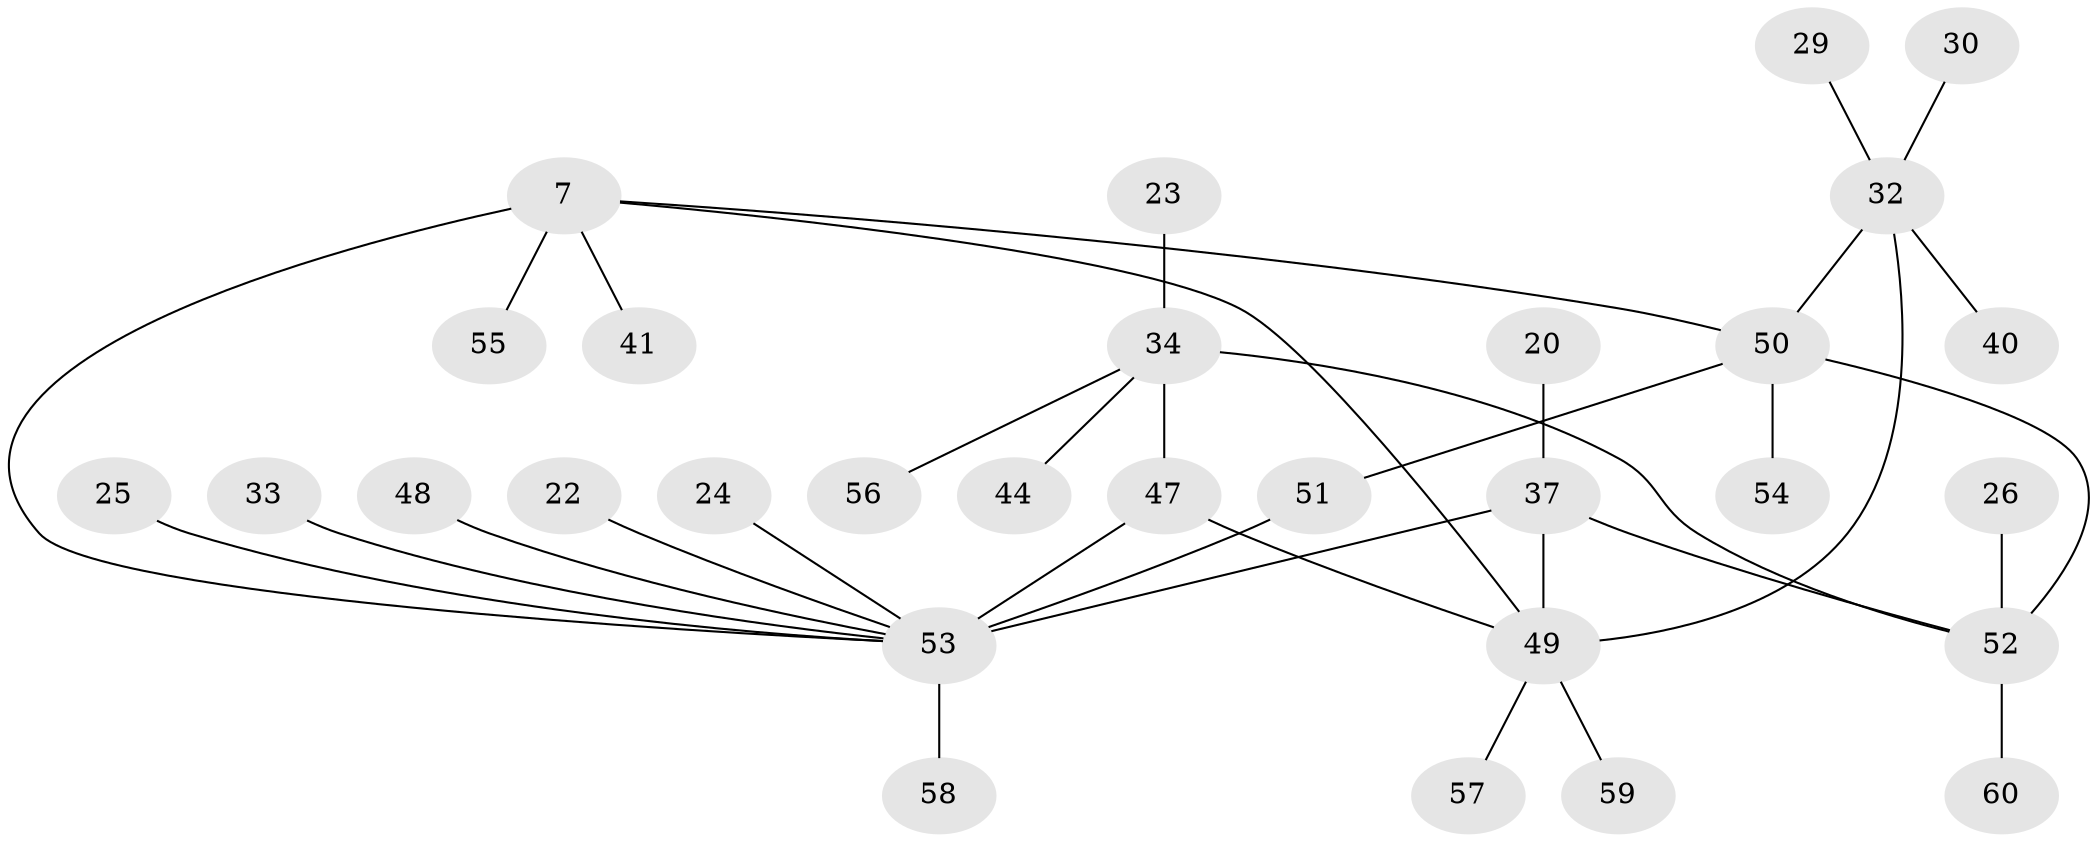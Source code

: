 // original degree distribution, {7: 0.016666666666666666, 4: 0.03333333333333333, 5: 0.13333333333333333, 10: 0.016666666666666666, 6: 0.03333333333333333, 9: 0.016666666666666666, 1: 0.55, 3: 0.05, 2: 0.15}
// Generated by graph-tools (version 1.1) at 2025/54/03/09/25 04:54:02]
// undirected, 30 vertices, 35 edges
graph export_dot {
graph [start="1"]
  node [color=gray90,style=filled];
  7;
  20;
  22;
  23;
  24;
  25;
  26;
  29;
  30;
  32 [super="+14+16"];
  33;
  34 [super="+17"];
  37 [super="+6"];
  40;
  41 [super="+21"];
  44 [super="+27"];
  47 [super="+11"];
  48;
  49 [super="+28+45"];
  50 [super="+1"];
  51 [super="+31+39+42"];
  52 [super="+43+3"];
  53 [super="+9+36+4"];
  54;
  55 [super="+46"];
  56;
  57;
  58;
  59 [super="+35+38"];
  60;
  7 -- 41;
  7 -- 55;
  7 -- 53 [weight=2];
  7 -- 49;
  7 -- 50;
  20 -- 37;
  22 -- 53;
  23 -- 34;
  24 -- 53;
  25 -- 53;
  26 -- 52;
  29 -- 32;
  30 -- 32;
  32 -- 40;
  32 -- 49 [weight=2];
  32 -- 50;
  33 -- 53;
  34 -- 52;
  34 -- 56;
  34 -- 44;
  34 -- 47 [weight=2];
  37 -- 49;
  37 -- 53 [weight=3];
  37 -- 52;
  47 -- 53 [weight=3];
  47 -- 49;
  48 -- 53;
  49 -- 57;
  49 -- 59;
  50 -- 51;
  50 -- 54;
  50 -- 52 [weight=2];
  51 -- 53;
  52 -- 60;
  53 -- 58;
}
